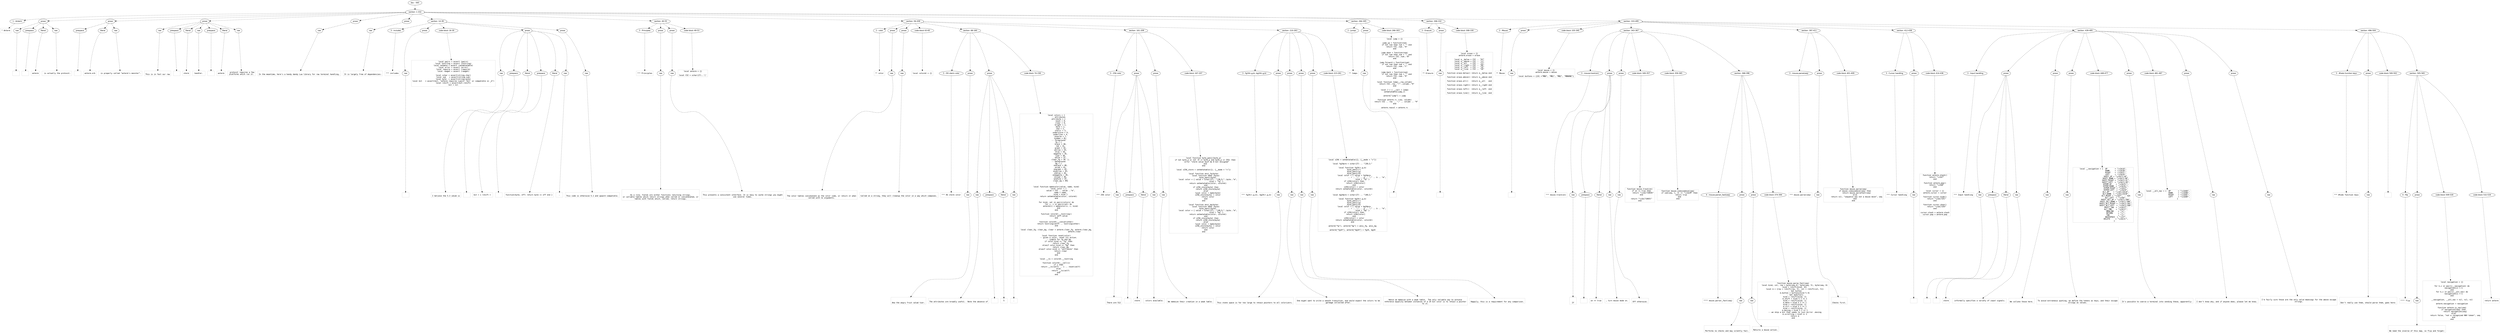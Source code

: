 digraph lpegNode {

node [fontname=Helvetica]
edge [style=dashed]

doc_0 [label="doc - 565"]


doc_0 -> { section_1}
{rank=same; section_1}

section_1 [label="section: 1-332"]


// END RANK doc_0

section_1 -> { header_2 prose_3 prose_4 prose_5 prose_6 prose_7 section_8 section_9 section_10 section_11 section_12 section_13}
{rank=same; header_2 prose_3 prose_4 prose_5 prose_6 prose_7 section_8 section_9 section_10 section_11 section_12 section_13}

header_2 [label="1 : Anterm"]

prose_3 [label="prose"]

prose_4 [label="prose"]

prose_5 [label="prose"]

prose_6 [label="prose"]

prose_7 [label="prose"]

section_8 [label="section: 14-39"]

section_9 [label="section: 40-55"]

section_10 [label="section: 56-209"]

section_11 [label="section: 264-305"]

section_12 [label="section: 306-332"]

section_13 [label="section: 333-495"]


// END RANK section_1

header_2 -> leaf_14
leaf_14  [color=Gray,shape=rectangle,fontname=Inconsolata,label="* Anterm"]
// END RANK header_2

prose_3 -> { raw_15 prespace_16 literal_17 raw_18}
{rank=same; raw_15 prespace_16 literal_17 raw_18}

raw_15 [label="raw"]

prespace_16 [label="prespace"]

literal_17 [label="literal"]

raw_18 [label="raw"]


// END RANK prose_3

raw_15 -> leaf_19
leaf_19  [color=Gray,shape=rectangle,fontname=Inconsolata,label="
"]
// END RANK raw_15

prespace_16 -> leaf_20
leaf_20  [color=Gray,shape=rectangle,fontname=Inconsolata,label=""]
// END RANK prespace_16

literal_17 -> leaf_21
leaf_21  [color=Gray,shape=rectangle,fontname=Inconsolata,label="anterm"]
// END RANK literal_17

raw_18 -> leaf_22
leaf_22  [color=Gray,shape=rectangle,fontname=Inconsolata,label=" is actually the protocol.
"]
// END RANK raw_18

prose_4 -> { prespace_23 literal_24 raw_25}
{rank=same; prespace_23 literal_24 raw_25}

prespace_23 [label="prespace"]

literal_24 [label="literal"]

raw_25 [label="raw"]


// END RANK prose_4

prespace_23 -> leaf_26
leaf_26  [color=Gray,shape=rectangle,fontname=Inconsolata,label=""]
// END RANK prespace_23

literal_24 -> leaf_27
leaf_27  [color=Gray,shape=rectangle,fontname=Inconsolata,label="anterm.orb"]
// END RANK literal_24

raw_25 -> leaf_28
leaf_28  [color=Gray,shape=rectangle,fontname=Inconsolata,label=" is properly called \"anterm's monster\".
"]
// END RANK raw_25

prose_5 -> { raw_29 prespace_30 literal_31 raw_32 prespace_33 literal_34 raw_35}
{rank=same; raw_29 prespace_30 literal_31 raw_32 prespace_33 literal_34 raw_35}

raw_29 [label="raw"]

prespace_30 [label="prespace"]

literal_31 [label="literal"]

raw_32 [label="raw"]

prespace_33 [label="prespace"]

literal_34 [label="literal"]

raw_35 [label="raw"]


// END RANK prose_5

raw_29 -> leaf_36
leaf_36  [color=Gray,shape=rectangle,fontname=Inconsolata,label="
This is in fact our raw"]
// END RANK raw_29

prespace_30 -> leaf_37
leaf_37  [color=Gray,shape=rectangle,fontname=Inconsolata,label=" "]
// END RANK prespace_30

literal_31 -> leaf_38
leaf_38  [color=Gray,shape=rectangle,fontname=Inconsolata,label="xterm"]
// END RANK literal_31

raw_32 -> leaf_39
leaf_39  [color=Gray,shape=rectangle,fontname=Inconsolata,label=" handler. "]
// END RANK raw_32

prespace_33 -> leaf_40
leaf_40  [color=Gray,shape=rectangle,fontname=Inconsolata,label=" "]
// END RANK prespace_33

literal_34 -> leaf_41
leaf_41  [color=Gray,shape=rectangle,fontname=Inconsolata,label="anterm"]
// END RANK literal_34

raw_35 -> leaf_42
leaf_42  [color=Gray,shape=rectangle,fontname=Inconsolata,label=" protocol requires a few
platforms which run it.
"]
// END RANK raw_35

prose_6 -> { raw_43}
{rank=same; raw_43}

raw_43 [label="raw"]


// END RANK prose_6

raw_43 -> leaf_44
leaf_44  [color=Gray,shape=rectangle,fontname=Inconsolata,label="
In the meantime, here's a handy dandy Lua library for raw terminal handling.
"]
// END RANK raw_43

prose_7 -> { raw_45}
{rank=same; raw_45}

raw_45 [label="raw"]


// END RANK prose_7

raw_45 -> leaf_46
leaf_46  [color=Gray,shape=rectangle,fontname=Inconsolata,label="
It is largely free of dependencies:"]
// END RANK raw_45

section_8 -> { header_47 prose_48 codeblock_49 prose_50 prose_51}
{rank=same; header_47 prose_48 codeblock_49 prose_50 prose_51}

header_47 [label="3 : includes"]

prose_48 [label="prose"]

codeblock_49 [label="code block 16-30"]

prose_50 [label="prose"]

prose_51 [label="prose"]


// END RANK section_8

header_47 -> leaf_52
leaf_52  [color=Gray,shape=rectangle,fontname=Inconsolata,label="*** includes"]
// END RANK header_47

prose_48 -> { raw_53}
{rank=same; raw_53}

raw_53 [label="raw"]


// END RANK prose_48

raw_53 -> leaf_54
leaf_54  [color=Gray,shape=rectangle,fontname=Inconsolata,label="
"]
// END RANK raw_53

codeblock_49 -> leaf_55
leaf_55  [color=Gray,shape=rectangle,fontname=Inconsolata,label="local pairs = assert (pairs)
local tostring = assert (tostring)
local setmeta = assert (setmetatable)
local error = assert (error)
local require = assert (require)
local rawget = assert (rawget)

local schar = assert(string.char)
local sub   = assert(string.sub)
local byte  = assert(string.byte)
local bit   = assert(bit, \"anterm requires Luajit 'bit' or compatible in _G\")
local rshift = assert(bit.rshift)
bit = nil"]
// END RANK codeblock_49

prose_50 -> { raw_56 prespace_57 literal_58 prespace_59 literal_60 raw_61}
{rank=same; raw_56 prespace_57 literal_58 prespace_59 literal_60 raw_61}

raw_56 [label="raw"]

prespace_57 [label="prespace"]

literal_58 [label="literal"]

prespace_59 [label="prespace"]

literal_60 [label="literal"]

raw_61 [label="raw"]


// END RANK prose_50

raw_56 -> leaf_62
leaf_62  [color=Gray,shape=rectangle,fontname=Inconsolata,label="
I believe the 5.3 idiom is"]
// END RANK raw_56

prespace_57 -> leaf_63
leaf_63  [color=Gray,shape=rectangle,fontname=Inconsolata,label=" "]
// END RANK prespace_57

literal_58 -> leaf_64
leaf_64  [color=Gray,shape=rectangle,fontname=Inconsolata,label="bit = { rshift = "]
// END RANK literal_58

prespace_59 -> leaf_65
leaf_65  [color=Gray,shape=rectangle,fontname=Inconsolata,label=""]
// END RANK prespace_59

literal_60 -> leaf_66
leaf_66  [color=Gray,shape=rectangle,fontname=Inconsolata,label="function(byte, off) return byte >> off end }"]
// END RANK literal_60

raw_61 -> leaf_67
leaf_67  [color=Gray,shape=rectangle,fontname=Inconsolata,label=".
"]
// END RANK raw_61

prose_51 -> { raw_68}
{rank=same; raw_68}

raw_68 [label="raw"]


// END RANK prose_51

raw_68 -> leaf_69
leaf_69  [color=Gray,shape=rectangle,fontname=Inconsolata,label="
This code is otherwise 5.1 and upward compatible.
"]
// END RANK raw_68

section_9 -> { header_70 prose_71 prose_72 codeblock_73}
{rank=same; header_70 prose_71 prose_72 codeblock_73}

header_70 [label="3 : Principles"]

prose_71 [label="prose"]

prose_72 [label="prose"]

codeblock_73 [label="code block 49-53"]


// END RANK section_9

header_70 -> leaf_74
leaf_74  [color=Gray,shape=rectangle,fontname=Inconsolata,label="*** Principles"]
// END RANK header_70

prose_71 -> { raw_75}
{rank=same; raw_75}

raw_75 [label="raw"]


// END RANK prose_71

raw_75 -> leaf_76
leaf_76  [color=Gray,shape=rectangle,fontname=Inconsolata,label="

As a rule, fields are either functions returning strings,
or callable tables which return strings when called or concatenated, or
tables with fields which, called, return strings.
"]
// END RANK raw_75

prose_72 -> { raw_77}
{rank=same; raw_77}

raw_77 [label="raw"]


// END RANK prose_72

raw_77 -> leaf_78
leaf_78  [color=Gray,shape=rectangle,fontname=Inconsolata,label="
This presents a consistent interface. It is easy to cache strings you might
use several times.
"]
// END RANK raw_77

codeblock_73 -> leaf_79
leaf_79  [color=Gray,shape=rectangle,fontname=Inconsolata,label="local anterm = {}

local CSI = schar(27)..'['"]
// END RANK codeblock_73

section_10 -> { header_80 prose_81 prose_82 codeblock_83 section_84 section_85 section_86}
{rank=same; header_80 prose_81 prose_82 codeblock_83 section_84 section_85 section_86}

header_80 [label="2 : color"]

prose_81 [label="prose"]

prose_82 [label="prose"]

codeblock_83 [label="code block 63-65"]

section_84 [label="section: 68-160"]

section_85 [label="section: 161-209"]

section_86 [label="section: 210-263"]


// END RANK section_10

header_80 -> leaf_87
leaf_87  [color=Gray,shape=rectangle,fontname=Inconsolata,label="** color"]
// END RANK header_80

prose_81 -> { raw_88}
{rank=same; raw_88}

raw_88 [label="raw"]


// END RANK prose_81

raw_88 -> leaf_89
leaf_89  [color=Gray,shape=rectangle,fontname=Inconsolata,label="

The color tables concatenate as the color code, or return it when
called with no arguments.
"]
// END RANK raw_88

prose_82 -> { raw_90}
{rank=same; raw_90}

raw_90 [label="raw"]


// END RANK prose_82

raw_90 -> leaf_91
leaf_91  [color=Gray,shape=rectangle,fontname=Inconsolata,label="
Called on a string, they will cleanup the color in a way which composes.
"]
// END RANK raw_90

codeblock_83 -> leaf_92
leaf_92  [color=Gray,shape=rectangle,fontname=Inconsolata,label="local colormt = {}"]
// END RANK codeblock_83

section_84 -> { header_93 prose_94 prose_95 codeblock_96}
{rank=same; header_93 prose_94 prose_95 codeblock_96}

header_93 [label="3 : OG xterm color"]

prose_94 [label="prose"]

prose_95 [label="prose"]

codeblock_96 [label="code block 74-158"]


// END RANK section_84

header_93 -> leaf_97
leaf_97  [color=Gray,shape=rectangle,fontname=Inconsolata,label="*** OG xterm color"]
// END RANK header_93

prose_94 -> { raw_98}
{rank=same; raw_98}

raw_98 [label="raw"]


// END RANK prose_94

raw_98 -> leaf_99
leaf_99  [color=Gray,shape=rectangle,fontname=Inconsolata,label="

Aka the angry fruit salad tier.
"]
// END RANK raw_98

prose_95 -> { raw_100 prespace_101 literal_102 raw_103}
{rank=same; raw_100 prespace_101 literal_102 raw_103}

raw_100 [label="raw"]

prespace_101 [label="prespace"]

literal_102 [label="literal"]

raw_103 [label="raw"]


// END RANK prose_95

raw_100 -> leaf_104
leaf_104  [color=Gray,shape=rectangle,fontname=Inconsolata,label="
The attributes are broadly useful.  Note the absence of"]
// END RANK raw_100

prespace_101 -> leaf_105
leaf_105  [color=Gray,shape=rectangle,fontname=Inconsolata,label=" "]
// END RANK prespace_101

literal_102 -> leaf_106
leaf_106  [color=Gray,shape=rectangle,fontname=Inconsolata,label="5"]
// END RANK literal_102

raw_103 -> leaf_107
leaf_107  [color=Gray,shape=rectangle,fontname=Inconsolata,label=".
"]
// END RANK raw_103

codeblock_96 -> leaf_108
leaf_108  [color=Gray,shape=rectangle,fontname=Inconsolata,label="local colors = {
    -- attributes
    attribute = {
        reset = 0,
        clear = 0,
        bright = 1,
        bold = 1,
        dim = 2,
        italic = 3,
        underscore = 4,
        underline = 4,
        reverse = 7,
        hidden = 8},
    -- foreground
    fg = {
        black = 30,
        red = 31,
        green = 32,
        yellow = 33,
        blue = 34,
        magenta = 35,
        cyan = 36,
        white = 37,
        clear_fg = 39  },
    -- background
    bg = {
        onblack = 40,
        onred = 41,
        ongreen = 42,
        onyellow = 43,
        onblue = 44,
        onmagenta = 45,
        oncyan = 46,
        onwhite = 47,
        clear_bg = 49}
}

local function makecolor(value, name, kind)
    local color = {
        value = CSI .. value ..\"m\",
        name = name,
        kind = kind }
    return setmetatable(color, colormt)
end

for kind, val in pairs(colors) do
    for c, v in pairs(val) do
        anterm[c] = makecolor(v, c, kind)
    end
end

function colormt:__tostring()
    return self.value
end

function colormt:__concat(other)
    return tostring(self) .. tostring(other)
end

local clear_fg, clear_bg, clear = anterm.clear_fg, anterm.clear_bg,
                                  anterm.clear

local function reset(color)
    -- given a color, reset its action.
    -- simple for fg and bg
    if color.kind == \"fg\" then
        return clear_fg
    elseif color.kind == \"bg\" then
        return clear_bg
    elseif color.kind == \"attribute\" then
        return clear
    end
end

local __ts = colormt.__tostring

function colormt:__call(s)
    if s then
        return __ts(self) .. s .. reset(self)
    else
        return __ts(self)
    end
end"]
// END RANK codeblock_96

section_85 -> { header_109 prose_110 prose_111 codeblock_112}
{rank=same; header_109 prose_110 prose_111 codeblock_112}

header_109 [label="3 : 256 color"]

prose_110 [label="prose"]

prose_111 [label="prose"]

codeblock_112 [label="code block 167-207"]


// END RANK section_85

header_109 -> leaf_113
leaf_113  [color=Gray,shape=rectangle,fontname=Inconsolata,label="*** 256 color"]
// END RANK header_109

prose_110 -> { raw_114 prespace_115 literal_116 raw_117}
{rank=same; raw_114 prespace_115 literal_116 raw_117}

raw_114 [label="raw"]

prespace_115 [label="prespace"]

literal_116 [label="literal"]

raw_117 [label="raw"]


// END RANK prose_110

raw_114 -> leaf_118
leaf_118  [color=Gray,shape=rectangle,fontname=Inconsolata,label="

There are 512"]
// END RANK raw_114

prespace_115 -> leaf_119
leaf_119  [color=Gray,shape=rectangle,fontname=Inconsolata,label=" "]
// END RANK prespace_115

literal_116 -> leaf_120
leaf_120  [color=Gray,shape=rectangle,fontname=Inconsolata,label="xterm"]
// END RANK literal_116

raw_117 -> leaf_121
leaf_121  [color=Gray,shape=rectangle,fontname=Inconsolata,label=" colors available.
"]
// END RANK raw_117

prose_111 -> { raw_122}
{rank=same; raw_122}

raw_122 [label="raw"]


// END RANK prose_111

raw_122 -> leaf_123
leaf_123  [color=Gray,shape=rectangle,fontname=Inconsolata,label="
We memoize their creation in a weak table.
"]
// END RANK raw_122

codeblock_112 -> leaf_124
leaf_124  [color=Gray,shape=rectangle,fontname=Inconsolata,label="local function byte_panic(byte_p)
   if not byte_p or not (0 <= byte_p and byte_p <= 255) then
      error \"xterm value must be 8 bit unsigned\"
   end
end

local x256_store = setmetatable({}, {__mode = \"v\"})

local function ansi_fg(byte)
    local function make (byte)
        byte_panic(byte)
        local color = { value = schar(27)..\"[38;5;\"..byte..\"m\",
                        kind = \"fg\" }
        return setmetatable(color, colormt)
    end
    if x256_store[byte] then
        return x256_store[byte]
    else
        local color = make(byte)
        x256_store[byte] = color
        return color
    end
end

local function ansi_bg(byte)
    local function make (byte)
        byte_panic(byte)
        local color = { value = schar(27)..\"[48;5;\"..byte..\"m\",
                        kind = \"bg\" }
        return setmetatable(color, colormt)
    end
    if x256_store[byte] then
        return x256_store[byte]
    else
        local color = make(byte)
        x256_store[byte] = color
        return color
    end
end"]
// END RANK codeblock_112

section_86 -> { header_125 prose_126 prose_127 prose_128 prose_129 codeblock_130}
{rank=same; header_125 prose_126 prose_127 prose_128 prose_129 codeblock_130}

header_125 [label="3 : fg24(r,g,b), bg24(r,g,b)"]

prose_126 [label="prose"]

prose_127 [label="prose"]

prose_128 [label="prose"]

prose_129 [label="prose"]

codeblock_130 [label="code block 223-261"]


// END RANK section_86

header_125 -> leaf_131
leaf_131  [color=Gray,shape=rectangle,fontname=Inconsolata,label="*** fg24(r,g,b), bg24(r,g,b)"]
// END RANK header_125

prose_126 -> { raw_132}
{rank=same; raw_132}

raw_132 [label="raw"]


// END RANK prose_126

raw_132 -> leaf_133
leaf_133  [color=Gray,shape=rectangle,fontname=Inconsolata,label="

This state space is far too large to retain pointers to all colorizers.
"]
// END RANK raw_132

prose_127 -> { raw_134}
{rank=same; raw_134}

raw_134 [label="raw"]


// END RANK prose_127

raw_134 -> leaf_135
leaf_135  [color=Gray,shape=rectangle,fontname=Inconsolata,label="
One might want to write a smooth transition, and would expect the colors to be
garbage collected after.
"]
// END RANK raw_134

prose_128 -> { raw_136}
{rank=same; raw_136}

raw_136 [label="raw"]


// END RANK prose_128

raw_136 -> leaf_137
leaf_137  [color=Gray,shape=rectangle,fontname=Inconsolata,label="
Hence we memoize with a weak table.  The only reliable way to achieve
reference equality between instances of a 24 bit color is to retain a pointer
to it.
"]
// END RANK raw_136

prose_129 -> { raw_138}
{rank=same; raw_138}

raw_138 [label="raw"]


// END RANK prose_129

raw_138 -> leaf_139
leaf_139  [color=Gray,shape=rectangle,fontname=Inconsolata,label="
Happily, this is a requirement for any comparison.
"]
// END RANK raw_138

codeblock_130 -> leaf_140
leaf_140  [color=Gray,shape=rectangle,fontname=Inconsolata,label="local x24k = setmetatable({}, {__mode = \"v\"})

local fg24pre = schar(27) .. \"[38;2;\"

local function fg24(r,g,b)
   byte_panic(r)
   byte_panic(g)
   byte_panic(b)
   local color = { value = fg24pre
                           .. r .. \";\" .. g .. \";\" .. b .. \"m\",
                   kind = \"fg\" }
   if x24k[color] then
      return x24k[color]
   end
   x24k[color] = color
   return setmetatable(color, colormt)
end

local bg24pre = schar(27) .. \"[48;2;\"

local function bg24(r,g,b)
   byte_panic(r)
   byte_panic(g)
   byte_panic(b)
   local color = { value = bg24pre
                           .. r .. \";\" .. g .. \";\" .. b .. \"m\",
                   kind = \"bg\" }
   if x24k[color] then
      return x24k[color]
   end
   x24k[color] = color
   return setmetatable(color, colormt)
end

anterm[\"fg\"], anterm[\"bg\"] = ansi_fg, ansi_bg

anterm[\"fg24\"], anterm[\"bg24\"] = fg24, bg24"]
// END RANK codeblock_130

section_11 -> { header_141 prose_142 codeblock_143}
{rank=same; header_141 prose_142 codeblock_143}

header_141 [label="2 : Jumps"]

prose_142 [label="prose"]

codeblock_143 [label="code block 266-303"]


// END RANK section_11

header_141 -> leaf_144
leaf_144  [color=Gray,shape=rectangle,fontname=Inconsolata,label="** Jumps"]
// END RANK header_141

prose_142 -> { raw_145}
{rank=same; raw_145}

raw_145 [label="raw"]


// END RANK prose_142

raw_145 -> leaf_146
leaf_146  [color=Gray,shape=rectangle,fontname=Inconsolata,label="
"]
// END RANK raw_145

codeblock_143 -> leaf_147
leaf_147  [color=Gray,shape=rectangle,fontname=Inconsolata,label="local jump = {}

jump.up = function(num)
    if not num then num = \"\" end
    return CSI..num..\"A\"
end

jump.down = function(num)
    if not num then num = \"\" end
        return CSI..num..\"B\"
end

jump.forward = function(num)
    if not num then num = \"\" end
    return CSI..num..\"C\"
end

jump.back = function(num)
    if not num then num = \"\" end
    return CSI..num..\"D\"
end

local function Jump(_,row,column)
    return CSI..row..\";\"..column..\"H\"
end

local J = { __call = Jump}
setmetatable(jump,J)

anterm[\"jump\"] = jump

function anterm.rc (row, column)
   return CSI .. row .. \";\" .. column .. \"H\"
end

anterm.rowcol = anterm.rc"]
// END RANK codeblock_143

section_12 -> { header_148 prose_149 codeblock_150}
{rank=same; header_148 prose_149 codeblock_150}

header_148 [label="2 : Erasure"]

prose_149 [label="prose"]

codeblock_150 [label="code block 308-330"]


// END RANK section_12

header_148 -> leaf_151
leaf_151  [color=Gray,shape=rectangle,fontname=Inconsolata,label="** Erasure"]
// END RANK header_148

prose_149 -> { raw_152}
{rank=same; raw_152}

raw_152 [label="raw"]


// END RANK prose_149

raw_152 -> leaf_153
leaf_153  [color=Gray,shape=rectangle,fontname=Inconsolata,label="
"]
// END RANK raw_152

codeblock_150 -> leaf_154
leaf_154  [color=Gray,shape=rectangle,fontname=Inconsolata,label="local erase = {}
anterm.erase = erase

local e__below = CSI .. \"0J\"
local e__above = CSI .. \"1J\"
local e__all   = CSI .. \"2J\"
local e__right = CSI .. \"0K\"
local e__left  = CSI .. \"1K\"
local e__line  = CSI .. \"2K\"

function erase.below() return e__below end

function erase.above() return e__above end

function erase.all()   return e__all   end

function erase.right() return e__right end

function erase.left()  return e__left  end

function erase.line()  return e__line  end"]
// END RANK codeblock_150

section_13 -> { header_155 prose_156 codeblock_157 section_158 section_159 section_160 section_161 section_162}
{rank=same; header_155 prose_156 codeblock_157 section_158 section_159 section_160 section_161 section_162}

header_155 [label="2 : Mouse"]

prose_156 [label="prose"]

codeblock_157 [label="code block 335-340"]

section_158 [label="section: 343-367"]

section_159 [label="section: 397-411"]

section_160 [label="section: 412-438"]

section_161 [label="section: 439-495"]

section_162 [label="section: 496-504"]


// END RANK section_13

header_155 -> leaf_163
leaf_163  [color=Gray,shape=rectangle,fontname=Inconsolata,label="** Mouse"]
// END RANK header_155

prose_156 -> { raw_164}
{rank=same; raw_164}

raw_164 [label="raw"]


// END RANK prose_156

raw_164 -> leaf_165
leaf_165  [color=Gray,shape=rectangle,fontname=Inconsolata,label="
"]
// END RANK raw_164

codeblock_157 -> leaf_166
leaf_166  [color=Gray,shape=rectangle,fontname=Inconsolata,label="local mouse = {}
anterm.mouse = mouse

local buttons = {[0] =\"MB0\", \"MB1\", \"MB2\", \"MBNONE\"}"]
// END RANK codeblock_157

section_158 -> { header_167 prose_168 prose_169 codeblock_170 codeblock_171 section_172}
{rank=same; header_167 prose_168 prose_169 codeblock_170 codeblock_171 section_172}

header_167 [label="3 : mouse.track(on)"]

prose_168 [label="prose"]

prose_169 [label="prose"]

codeblock_170 [label="code block 349-357"]

codeblock_171 [label="code block 359-365"]

section_172 [label="section: 368-396"]


// END RANK section_158

header_167 -> leaf_173
leaf_173  [color=Gray,shape=rectangle,fontname=Inconsolata,label="*** mouse.track(on)"]
// END RANK header_167

prose_168 -> { raw_174 prespace_175 literal_176 raw_177}
{rank=same; raw_174 prespace_175 literal_176 raw_177}

raw_174 [label="raw"]

prespace_175 [label="prespace"]

literal_176 [label="literal"]

raw_177 [label="raw"]


// END RANK prose_168

raw_174 -> leaf_178
leaf_178  [color=Gray,shape=rectangle,fontname=Inconsolata,label="

If"]
// END RANK raw_174

prespace_175 -> leaf_179
leaf_179  [color=Gray,shape=rectangle,fontname=Inconsolata,label=" "]
// END RANK prespace_175

literal_176 -> leaf_180
leaf_180  [color=Gray,shape=rectangle,fontname=Inconsolata,label="on == true"]
// END RANK literal_176

raw_177 -> leaf_181
leaf_181  [color=Gray,shape=rectangle,fontname=Inconsolata,label=", turn mouse mode on.
"]
// END RANK raw_177

prose_169 -> { raw_182}
{rank=same; raw_182}

raw_182 [label="raw"]


// END RANK prose_169

raw_182 -> leaf_183
leaf_183  [color=Gray,shape=rectangle,fontname=Inconsolata,label="
Off otherwise.
"]
// END RANK raw_182

codeblock_170 -> leaf_184
leaf_184  [color=Gray,shape=rectangle,fontname=Inconsolata,label="function mouse.track(on)
   if on == true then
      return \"\\x1b[?1003h\"
   end

   return \"\\x1b[?1003l\"
end"]
// END RANK codeblock_170

codeblock_171 -> leaf_185
leaf_185  [color=Gray,shape=rectangle,fontname=Inconsolata,label="function mouse.ismousemove(seq)
   if sub(seq, 1, 3) == \"\\x1b[M\" then
      return true
   end
end"]
// END RANK codeblock_171

section_172 -> { header_186 prose_187 prose_188 codeblock_189}
{rank=same; header_186 prose_187 prose_188 codeblock_189}

header_186 [label="4 : mouse.parser_fast(seq)"]

prose_187 [label="prose"]

prose_188 [label="prose"]

codeblock_189 [label="code block 374-394"]


// END RANK section_172

header_186 -> leaf_190
leaf_190  [color=Gray,shape=rectangle,fontname=Inconsolata,label="**** mouse.parser_fast(seq)"]
// END RANK header_186

prose_187 -> { raw_191}
{rank=same; raw_191}

raw_191 [label="raw"]


// END RANK prose_187

raw_191 -> leaf_192
leaf_192  [color=Gray,shape=rectangle,fontname=Inconsolata,label="

Performs no checks and may silently fail.
"]
// END RANK raw_191

prose_188 -> { raw_193}
{rank=same; raw_193}

raw_193 [label="raw"]


// END RANK prose_188

raw_193 -> leaf_194
leaf_194  [color=Gray,shape=rectangle,fontname=Inconsolata,label="
Returns a mouse action.
"]
// END RANK raw_193

codeblock_189 -> leaf_195
leaf_195  [color=Gray,shape=rectangle,fontname=Inconsolata,label="function mouse.parse_fast(seq)
   local kind, col, row = byte(seq,4), byte(seq, 5), byte(seq, 6)
   kind = rshift(kind, 32)
   local m = {row = rshift(row, 5), col = rshift(col, 5)}
   -- Get button
   m.button = buttons[kind % 4]
   -- Get modifiers
   kind = rshift(kind, 2)
   m.shift = kind % 2 == 1
   kind = rshift(kind, 1)
   m.meta = kind % 2 == 1
   kind = rshift(kind, 1)
   m.ctrl = kind % 2 == 1
   kind = rshift(kind, 1)
   m.moving = kind % 2 == 1
   -- we skip a bit that seems to just mirror .moving
   m.scrolling = kind == 2
   return m
end"]
// END RANK codeblock_189

section_159 -> { header_196 prose_197 codeblock_198}
{rank=same; header_196 prose_197 codeblock_198}

header_196 [label="3 : mouse.parse(seq)"]

prose_197 [label="prose"]

codeblock_198 [label="code block 401-409"]


// END RANK section_159

header_196 -> leaf_199
leaf_199  [color=Gray,shape=rectangle,fontname=Inconsolata,label="*** mouse.parse(seq)"]
// END RANK header_196

prose_197 -> { raw_200}
{rank=same; raw_200}

raw_200 [label="raw"]


// END RANK prose_197

raw_200 -> leaf_201
leaf_201  [color=Gray,shape=rectangle,fontname=Inconsolata,label="

Checks first.
"]
// END RANK raw_200

codeblock_198 -> leaf_202
leaf_202  [color=Gray,shape=rectangle,fontname=Inconsolata,label="function mouse.parse(seq)
   if mouse.ismousemove(seq) then
      return mouse.parsefast(seq)
   else
      return nil, \"sequence was not a mouse move\", seq
   end
end"]
// END RANK codeblock_198

section_160 -> { header_203 prose_204 codeblock_205}
{rank=same; header_203 prose_204 codeblock_205}

header_203 [label="3 : Cursor handling"]

prose_204 [label="prose"]

codeblock_205 [label="code block 414-436"]


// END RANK section_160

header_203 -> leaf_206
leaf_206  [color=Gray,shape=rectangle,fontname=Inconsolata,label="*** Cursor handling"]
// END RANK header_203

prose_204 -> { raw_207}
{rank=same; raw_207}

raw_207 [label="raw"]


// END RANK prose_204

raw_207 -> leaf_208
leaf_208  [color=Gray,shape=rectangle,fontname=Inconsolata,label="
"]
// END RANK raw_207

codeblock_205 -> leaf_209
leaf_209  [color=Gray,shape=rectangle,fontname=Inconsolata,label="function anterm.stash()
   return \"\\x1b7\"
end

function anterm.pop()
   return \"\\x1b8\"
end

local cursor = {}
anterm.cursor = cursor

function cursor.hide()
   return \"\\x1b[?25l\"
end

function cursor.show()
   return \"\\x1b[?25h\"
end

cursor.stash = anterm.stash
cursor.pop = anterm.pop"]
// END RANK codeblock_205

section_161 -> { header_210 prose_211 prose_212 prose_213 codeblock_214 prose_215 codeblock_216 prose_217 prose_218}
{rank=same; header_210 prose_211 prose_212 prose_213 codeblock_214 prose_215 codeblock_216 prose_217 prose_218}

header_210 [label="3 : Input handling"]

prose_211 [label="prose"]

prose_212 [label="prose"]

prose_213 [label="prose"]

codeblock_214 [label="code block 448-477"]

prose_215 [label="prose"]

codeblock_216 [label="code block 481-487"]

prose_217 [label="prose"]

prose_218 [label="prose"]


// END RANK section_161

header_210 -> leaf_219
leaf_219  [color=Gray,shape=rectangle,fontname=Inconsolata,label="*** Input handling"]
// END RANK header_210

prose_211 -> { raw_220 prespace_221 literal_222 raw_223}
{rank=same; raw_220 prespace_221 literal_222 raw_223}

raw_220 [label="raw"]

prespace_221 [label="prespace"]

literal_222 [label="literal"]

raw_223 [label="raw"]


// END RANK prose_211

raw_220 -> leaf_224
leaf_224  [color=Gray,shape=rectangle,fontname=Inconsolata,label=""]
// END RANK raw_220

prespace_221 -> leaf_225
leaf_225  [color=Gray,shape=rectangle,fontname=Inconsolata,label=""]
// END RANK prespace_221

literal_222 -> leaf_226
leaf_226  [color=Gray,shape=rectangle,fontname=Inconsolata,label="xterm"]
// END RANK literal_222

raw_223 -> leaf_227
leaf_227  [color=Gray,shape=rectangle,fontname=Inconsolata,label=" informally specifies a variety of input signals.
"]
// END RANK raw_223

prose_212 -> { raw_228}
{rank=same; raw_228}

raw_228 [label="raw"]


// END RANK prose_212

raw_228 -> leaf_229
leaf_229  [color=Gray,shape=rectangle,fontname=Inconsolata,label="
We collate those here.
"]
// END RANK raw_228

prose_213 -> { raw_230}
{rank=same; raw_230}

raw_230 [label="raw"]


// END RANK prose_213

raw_230 -> leaf_231
leaf_231  [color=Gray,shape=rectangle,fontname=Inconsolata,label="
To avoid extraneous quoting, we define the tokens as keys, and their escape
strings as values.
"]
// END RANK raw_230

codeblock_214 -> leaf_232
leaf_232  [color=Gray,shape=rectangle,fontname=Inconsolata,label="local __navigation = {  UP       = \"\\x1b[A\",
                        DOWN     = \"\\x1b[B\",
                        RIGHT    = \"\\x1b[C\",
                        LEFT     = \"\\x1b[D\",
                        SHIFT_UP = \"\\x1b[1;2A\",
                        SHIFT_DOWN = \"\\x1b[1;2B\",
                        SHIFT_RIGHT = \"\\x1b[1;2C\",
                        SHIFT_LEFT  = \"\\x1b[1;2D\",
                        HYPER_UP    = \"\\x1b[5~\",
                        HYPER_DOWN  = \"\\x1b[6~\",
                        HYPER_RIGHT = \"\\x1b[F\",
                        HYPER_LEFT  = \"\\x1b[H\",
                        ALT_UP    = \"\\x1b\\x1b[A\",
                        ALT_DOWN  = \"\\x1b\\x1b[B\",
                        ALT_RIGHT = \"\\x1bf\", -- heh
                        ALT_LEFT  = \"\\x1bb\",
                        SHIFT_ALT_UP = \"\\x1b[1;10A\",
                        SHIFT_ALT_DOWN = \"\\x1b[1;10B\",
                        SHIFT_ALT_RIGHT = \"\\x1b[1;10C\",
                        SHIFT_ALT_LEFT  = \"\\x1b[1;10D\",
                        SHIFT_TAB  = \"\\x1b[Z\",
                        ALT_TAB    = \"\\x1b\\t\",
                        NEWLINE    = \"\\n\",
                        RETURN     = \"\\r\",
                        TAB        = \"\\t\",
                        BACKSPACE  = \"\\127\",
                        DELETE     = \"\\x1b[3~\",
                     }"]
// END RANK codeblock_214

prose_215 -> { raw_233}
{rank=same; raw_233}

raw_233 [label="raw"]


// END RANK prose_215

raw_233 -> leaf_234
leaf_234  [color=Gray,shape=rectangle,fontname=Inconsolata,label="
It's possible to coerce a terminal into sending these, apparently:
"]
// END RANK raw_233

codeblock_216 -> leaf_235
leaf_235  [color=Gray,shape=rectangle,fontname=Inconsolata,label="local __alt_nav = {  UP       = \"\\x1bOA\",
                     DOWN     = \"\\x1bOB\",
                     RIGHT    = \"\\x1bOC\",
                     LEFT     = \"\\x1bOD\",
                  }"]
// END RANK codeblock_216

prose_217 -> { raw_236}
{rank=same; raw_236}

raw_236 [label="raw"]


// END RANK prose_217

raw_236 -> leaf_237
leaf_237  [color=Gray,shape=rectangle,fontname=Inconsolata,label="
I don't know why, and if anyone does, please let me know.
"]
// END RANK raw_236

prose_218 -> { raw_238}
{rank=same; raw_238}

raw_238 [label="raw"]


// END RANK prose_218

raw_238 -> leaf_239
leaf_239  [color=Gray,shape=rectangle,fontname=Inconsolata,label="
I'm fairly sure those are the only valid meanings for the above escape
strings.

"]
// END RANK raw_238

section_162 -> { header_240 prose_241 codeblock_242 section_243}
{rank=same; header_240 prose_241 codeblock_242 section_243}

header_240 [label="3 : #todo function keys"]

prose_241 [label="prose"]

codeblock_242 [label="code block 500-502"]

section_243 [label="section: 505-565"]


// END RANK section_162

header_240 -> leaf_244
leaf_244  [color=Gray,shape=rectangle,fontname=Inconsolata,label="*** #todo function keys"]
// END RANK header_240

prose_241 -> { raw_245}
{rank=same; raw_245}

raw_245 [label="raw"]


// END RANK prose_241

raw_245 -> leaf_246
leaf_246  [color=Gray,shape=rectangle,fontname=Inconsolata,label="

Don't really use them, should parse them, goes here:
"]
// END RANK raw_245

codeblock_242 -> leaf_247
leaf_247  [color=Gray,shape=rectangle,fontname=Inconsolata,label=""]
// END RANK codeblock_242

section_243 -> { header_248 prose_249 codeblock_250 codeblock_251}
{rank=same; header_248 prose_249 codeblock_250 codeblock_251}

header_248 [label="4 : flip"]

prose_249 [label="prose"]

codeblock_250 [label="code block 509-530"]

codeblock_251 [label="code block 532-534"]


// END RANK section_243

header_248 -> leaf_252
leaf_252  [color=Gray,shape=rectangle,fontname=Inconsolata,label="**** flip"]
// END RANK header_248

prose_249 -> { raw_253}
{rank=same; raw_253}

raw_253 [label="raw"]


// END RANK prose_249

raw_253 -> leaf_254
leaf_254  [color=Gray,shape=rectangle,fontname=Inconsolata,label="

We need the inverse of this map, so flip and forget:
"]
// END RANK raw_253

codeblock_250 -> leaf_255
leaf_255  [color=Gray,shape=rectangle,fontname=Inconsolata,label="local navigation = {}

for k,v in pairs(__navigation) do
   navigation[v] = k
end
for k,v in pairs(__alt_nav) do
   navigation[v] = k
end

__navigation, __alt_nav = nil, nil, nil

anterm.navigation = navigation

function anterm.is_nav(seq)
   if navigation[seq] then
      return navigation[seq]
   else
      return false, \"not a recognized NAV token\", seq
   end
end"]
// END RANK codeblock_250

codeblock_251 -> leaf_256
leaf_256  [color=Gray,shape=rectangle,fontname=Inconsolata,label="return anterm"]
// END RANK codeblock_251


}
